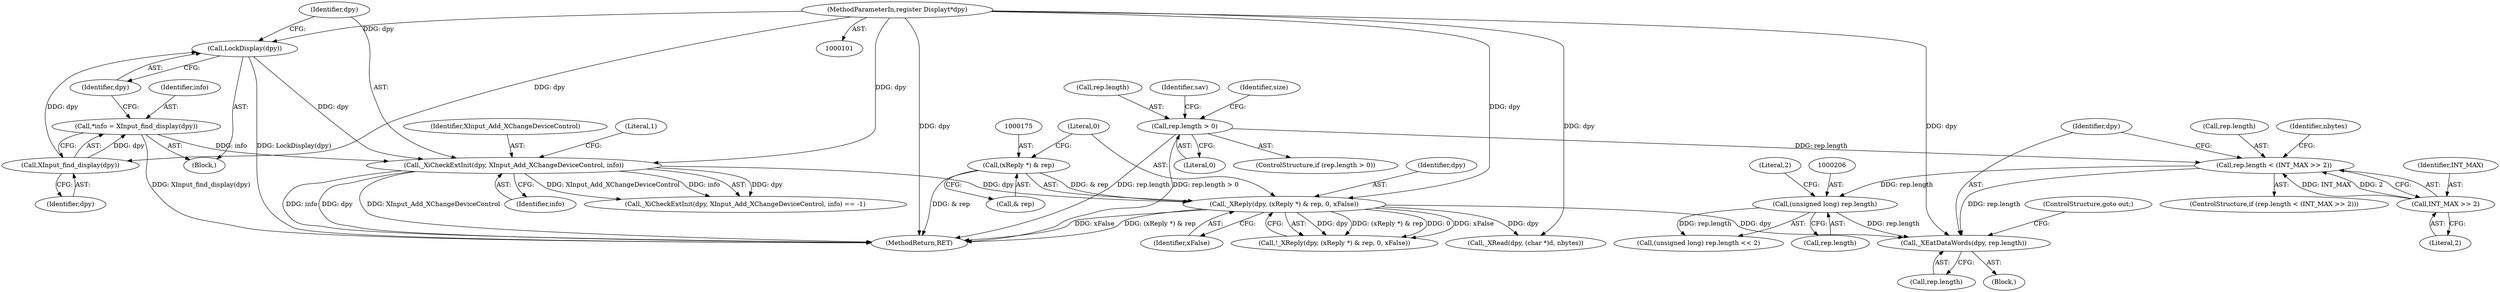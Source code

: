 digraph "0_libXi_19a9cd607de73947fcfb104682f203ffe4e1f4e5_0@pointer" {
"1000215" [label="(Call,_XEatDataWords(dpy, rep.length))"];
"1000172" [label="(Call,_XReply(dpy, (xReply *) & rep, 0, xFalse))"];
"1000133" [label="(Call,_XiCheckExtInit(dpy, XInput_Add_XChangeDeviceControl, info))"];
"1000129" [label="(Call,LockDisplay(dpy))"];
"1000127" [label="(Call,XInput_find_display(dpy))"];
"1000102" [label="(MethodParameterIn,register Display\t*dpy)"];
"1000125" [label="(Call,*info = XInput_find_display(dpy))"];
"1000174" [label="(Call,(xReply *) & rep)"];
"1000194" [label="(Call,rep.length < (INT_MAX >> 2))"];
"1000182" [label="(Call,rep.length > 0)"];
"1000198" [label="(Call,INT_MAX >> 2)"];
"1000205" [label="(Call,(unsigned long) rep.length)"];
"1000205" [label="(Call,(unsigned long) rep.length)"];
"1000128" [label="(Identifier,dpy)"];
"1000135" [label="(Identifier,XInput_Add_XChangeDeviceControl)"];
"1000220" [label="(ControlStructure,goto out;)"];
"1000195" [label="(Call,rep.length)"];
"1000138" [label="(Literal,1)"];
"1000217" [label="(Call,rep.length)"];
"1000193" [label="(ControlStructure,if (rep.length < (INT_MAX >> 2)))"];
"1000176" [label="(Call,& rep)"];
"1000182" [label="(Call,rep.length > 0)"];
"1000203" [label="(Identifier,nbytes)"];
"1000216" [label="(Identifier,dpy)"];
"1000179" [label="(Identifier,xFalse)"];
"1000224" [label="(Call,_XRead(dpy, (char *)d, nbytes))"];
"1000174" [label="(Call,(xReply *) & rep)"];
"1000171" [label="(Call,!_XReply(dpy, (xReply *) & rep, 0, xFalse))"];
"1000187" [label="(Block,)"];
"1000200" [label="(Literal,2)"];
"1000178" [label="(Literal,0)"];
"1000181" [label="(ControlStructure,if (rep.length > 0))"];
"1000125" [label="(Call,*info = XInput_find_display(dpy))"];
"1000186" [label="(Literal,0)"];
"1000204" [label="(Call,(unsigned long) rep.length << 2)"];
"1000173" [label="(Identifier,dpy)"];
"1000132" [label="(Call,_XiCheckExtInit(dpy, XInput_Add_XChangeDeviceControl, info) == -1)"];
"1000127" [label="(Call,XInput_find_display(dpy))"];
"1000222" [label="(Identifier,sav)"];
"1000215" [label="(Call,_XEatDataWords(dpy, rep.length))"];
"1000207" [label="(Call,rep.length)"];
"1000199" [label="(Identifier,INT_MAX)"];
"1000198" [label="(Call,INT_MAX >> 2)"];
"1000194" [label="(Call,rep.length < (INT_MAX >> 2))"];
"1000105" [label="(Block,)"];
"1000665" [label="(MethodReturn,RET)"];
"1000133" [label="(Call,_XiCheckExtInit(dpy, XInput_Add_XChangeDeviceControl, info))"];
"1000191" [label="(Identifier,size)"];
"1000136" [label="(Identifier,info)"];
"1000130" [label="(Identifier,dpy)"];
"1000129" [label="(Call,LockDisplay(dpy))"];
"1000126" [label="(Identifier,info)"];
"1000134" [label="(Identifier,dpy)"];
"1000102" [label="(MethodParameterIn,register Display\t*dpy)"];
"1000183" [label="(Call,rep.length)"];
"1000210" [label="(Literal,2)"];
"1000172" [label="(Call,_XReply(dpy, (xReply *) & rep, 0, xFalse))"];
"1000215" -> "1000187"  [label="AST: "];
"1000215" -> "1000217"  [label="CFG: "];
"1000216" -> "1000215"  [label="AST: "];
"1000217" -> "1000215"  [label="AST: "];
"1000220" -> "1000215"  [label="CFG: "];
"1000172" -> "1000215"  [label="DDG: dpy"];
"1000102" -> "1000215"  [label="DDG: dpy"];
"1000194" -> "1000215"  [label="DDG: rep.length"];
"1000205" -> "1000215"  [label="DDG: rep.length"];
"1000172" -> "1000171"  [label="AST: "];
"1000172" -> "1000179"  [label="CFG: "];
"1000173" -> "1000172"  [label="AST: "];
"1000174" -> "1000172"  [label="AST: "];
"1000178" -> "1000172"  [label="AST: "];
"1000179" -> "1000172"  [label="AST: "];
"1000171" -> "1000172"  [label="CFG: "];
"1000172" -> "1000665"  [label="DDG: xFalse"];
"1000172" -> "1000665"  [label="DDG: (xReply *) & rep"];
"1000172" -> "1000171"  [label="DDG: dpy"];
"1000172" -> "1000171"  [label="DDG: (xReply *) & rep"];
"1000172" -> "1000171"  [label="DDG: 0"];
"1000172" -> "1000171"  [label="DDG: xFalse"];
"1000133" -> "1000172"  [label="DDG: dpy"];
"1000102" -> "1000172"  [label="DDG: dpy"];
"1000174" -> "1000172"  [label="DDG: & rep"];
"1000172" -> "1000224"  [label="DDG: dpy"];
"1000133" -> "1000132"  [label="AST: "];
"1000133" -> "1000136"  [label="CFG: "];
"1000134" -> "1000133"  [label="AST: "];
"1000135" -> "1000133"  [label="AST: "];
"1000136" -> "1000133"  [label="AST: "];
"1000138" -> "1000133"  [label="CFG: "];
"1000133" -> "1000665"  [label="DDG: dpy"];
"1000133" -> "1000665"  [label="DDG: XInput_Add_XChangeDeviceControl"];
"1000133" -> "1000665"  [label="DDG: info"];
"1000133" -> "1000132"  [label="DDG: dpy"];
"1000133" -> "1000132"  [label="DDG: XInput_Add_XChangeDeviceControl"];
"1000133" -> "1000132"  [label="DDG: info"];
"1000129" -> "1000133"  [label="DDG: dpy"];
"1000102" -> "1000133"  [label="DDG: dpy"];
"1000125" -> "1000133"  [label="DDG: info"];
"1000129" -> "1000105"  [label="AST: "];
"1000129" -> "1000130"  [label="CFG: "];
"1000130" -> "1000129"  [label="AST: "];
"1000134" -> "1000129"  [label="CFG: "];
"1000129" -> "1000665"  [label="DDG: LockDisplay(dpy)"];
"1000127" -> "1000129"  [label="DDG: dpy"];
"1000102" -> "1000129"  [label="DDG: dpy"];
"1000127" -> "1000125"  [label="AST: "];
"1000127" -> "1000128"  [label="CFG: "];
"1000128" -> "1000127"  [label="AST: "];
"1000125" -> "1000127"  [label="CFG: "];
"1000127" -> "1000125"  [label="DDG: dpy"];
"1000102" -> "1000127"  [label="DDG: dpy"];
"1000102" -> "1000101"  [label="AST: "];
"1000102" -> "1000665"  [label="DDG: dpy"];
"1000102" -> "1000224"  [label="DDG: dpy"];
"1000125" -> "1000105"  [label="AST: "];
"1000126" -> "1000125"  [label="AST: "];
"1000130" -> "1000125"  [label="CFG: "];
"1000125" -> "1000665"  [label="DDG: XInput_find_display(dpy)"];
"1000174" -> "1000176"  [label="CFG: "];
"1000175" -> "1000174"  [label="AST: "];
"1000176" -> "1000174"  [label="AST: "];
"1000178" -> "1000174"  [label="CFG: "];
"1000174" -> "1000665"  [label="DDG: & rep"];
"1000194" -> "1000193"  [label="AST: "];
"1000194" -> "1000198"  [label="CFG: "];
"1000195" -> "1000194"  [label="AST: "];
"1000198" -> "1000194"  [label="AST: "];
"1000203" -> "1000194"  [label="CFG: "];
"1000216" -> "1000194"  [label="CFG: "];
"1000182" -> "1000194"  [label="DDG: rep.length"];
"1000198" -> "1000194"  [label="DDG: INT_MAX"];
"1000198" -> "1000194"  [label="DDG: 2"];
"1000194" -> "1000205"  [label="DDG: rep.length"];
"1000182" -> "1000181"  [label="AST: "];
"1000182" -> "1000186"  [label="CFG: "];
"1000183" -> "1000182"  [label="AST: "];
"1000186" -> "1000182"  [label="AST: "];
"1000191" -> "1000182"  [label="CFG: "];
"1000222" -> "1000182"  [label="CFG: "];
"1000182" -> "1000665"  [label="DDG: rep.length > 0"];
"1000182" -> "1000665"  [label="DDG: rep.length"];
"1000198" -> "1000200"  [label="CFG: "];
"1000199" -> "1000198"  [label="AST: "];
"1000200" -> "1000198"  [label="AST: "];
"1000205" -> "1000204"  [label="AST: "];
"1000205" -> "1000207"  [label="CFG: "];
"1000206" -> "1000205"  [label="AST: "];
"1000207" -> "1000205"  [label="AST: "];
"1000210" -> "1000205"  [label="CFG: "];
"1000205" -> "1000204"  [label="DDG: rep.length"];
}
